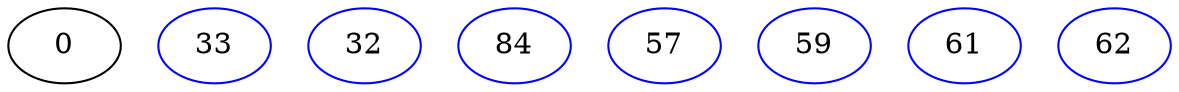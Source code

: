 digraph diff_Contract_0x7de33b2672efb11fde366dae96bd63b985bce186 {
	0
	33 [color=blue]
	32 [color=blue]
	84 [color=blue]
	57 [color=blue]
	59 [color=blue]
	61 [color=blue]
	62 [color=blue]
}
